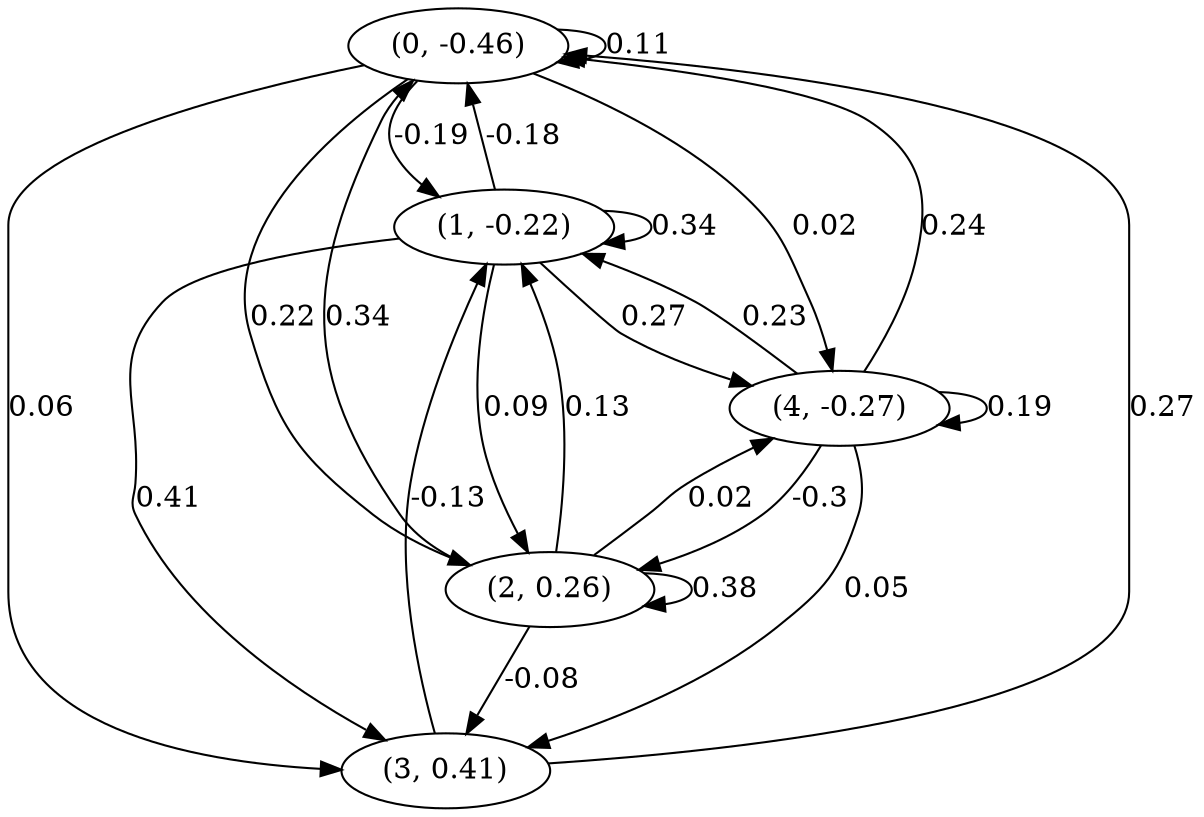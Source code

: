 digraph {
    0 [ label = "(0, -0.46)" ]
    1 [ label = "(1, -0.22)" ]
    2 [ label = "(2, 0.26)" ]
    3 [ label = "(3, 0.41)" ]
    4 [ label = "(4, -0.27)" ]
    0 -> 0 [ label = "0.11" ]
    1 -> 1 [ label = "0.34" ]
    2 -> 2 [ label = "0.38" ]
    4 -> 4 [ label = "0.19" ]
    1 -> 0 [ label = "-0.18" ]
    2 -> 0 [ label = "0.34" ]
    3 -> 0 [ label = "0.27" ]
    4 -> 0 [ label = "0.24" ]
    0 -> 1 [ label = "-0.19" ]
    2 -> 1 [ label = "0.13" ]
    3 -> 1 [ label = "-0.13" ]
    4 -> 1 [ label = "0.23" ]
    0 -> 2 [ label = "0.22" ]
    1 -> 2 [ label = "0.09" ]
    4 -> 2 [ label = "-0.3" ]
    0 -> 3 [ label = "0.06" ]
    1 -> 3 [ label = "0.41" ]
    2 -> 3 [ label = "-0.08" ]
    4 -> 3 [ label = "0.05" ]
    0 -> 4 [ label = "0.02" ]
    1 -> 4 [ label = "0.27" ]
    2 -> 4 [ label = "0.02" ]
}

